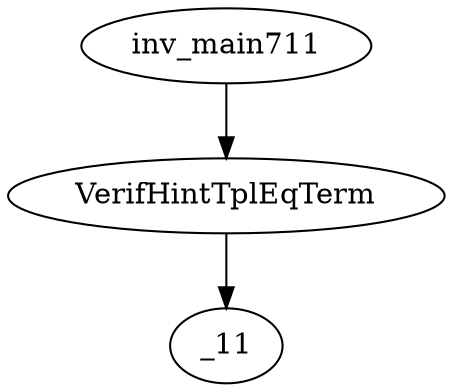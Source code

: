 digraph dag {
0 [label="inv_main711"];
1 [label="VerifHintTplEqTerm"];
2 [label="_11"];
0->1
1 -> 2
}
